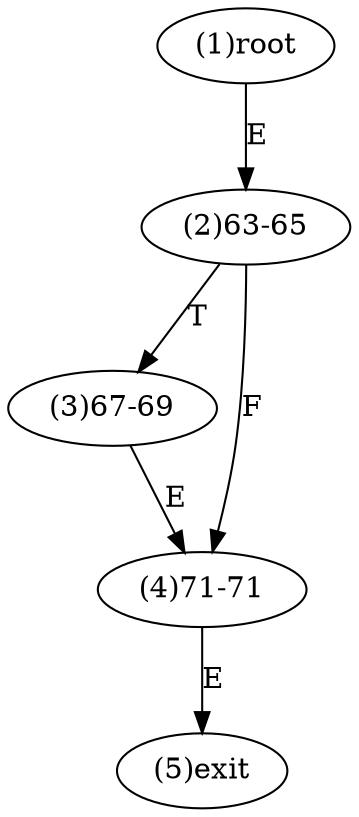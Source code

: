 digraph "" { 
1[ label="(1)root"];
2[ label="(2)63-65"];
3[ label="(3)67-69"];
4[ label="(4)71-71"];
5[ label="(5)exit"];
1->2[ label="E"];
2->4[ label="F"];
2->3[ label="T"];
3->4[ label="E"];
4->5[ label="E"];
}